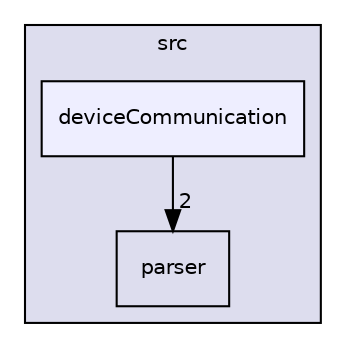 digraph "src/deviceCommunication" {
  compound=true
  node [ fontsize="10", fontname="Helvetica"];
  edge [ labelfontsize="10", labelfontname="Helvetica"];
  subgraph clusterdir_68267d1309a1af8e8297ef4c3efbcdba {
    graph [ bgcolor="#ddddee", pencolor="black", label="src" fontname="Helvetica", fontsize="10", URL="dir_68267d1309a1af8e8297ef4c3efbcdba.html"]
  dir_6cd8491d143eb218b70983dbdb3c58bc [shape=box label="parser" URL="dir_6cd8491d143eb218b70983dbdb3c58bc.html"];
  dir_4a761e7caedf545790f52a1969ab497a [shape=box, label="deviceCommunication", style="filled", fillcolor="#eeeeff", pencolor="black", URL="dir_4a761e7caedf545790f52a1969ab497a.html"];
  }
  dir_4a761e7caedf545790f52a1969ab497a->dir_6cd8491d143eb218b70983dbdb3c58bc [headlabel="2", labeldistance=1.5 headhref="dir_000001_000004.html"];
}
